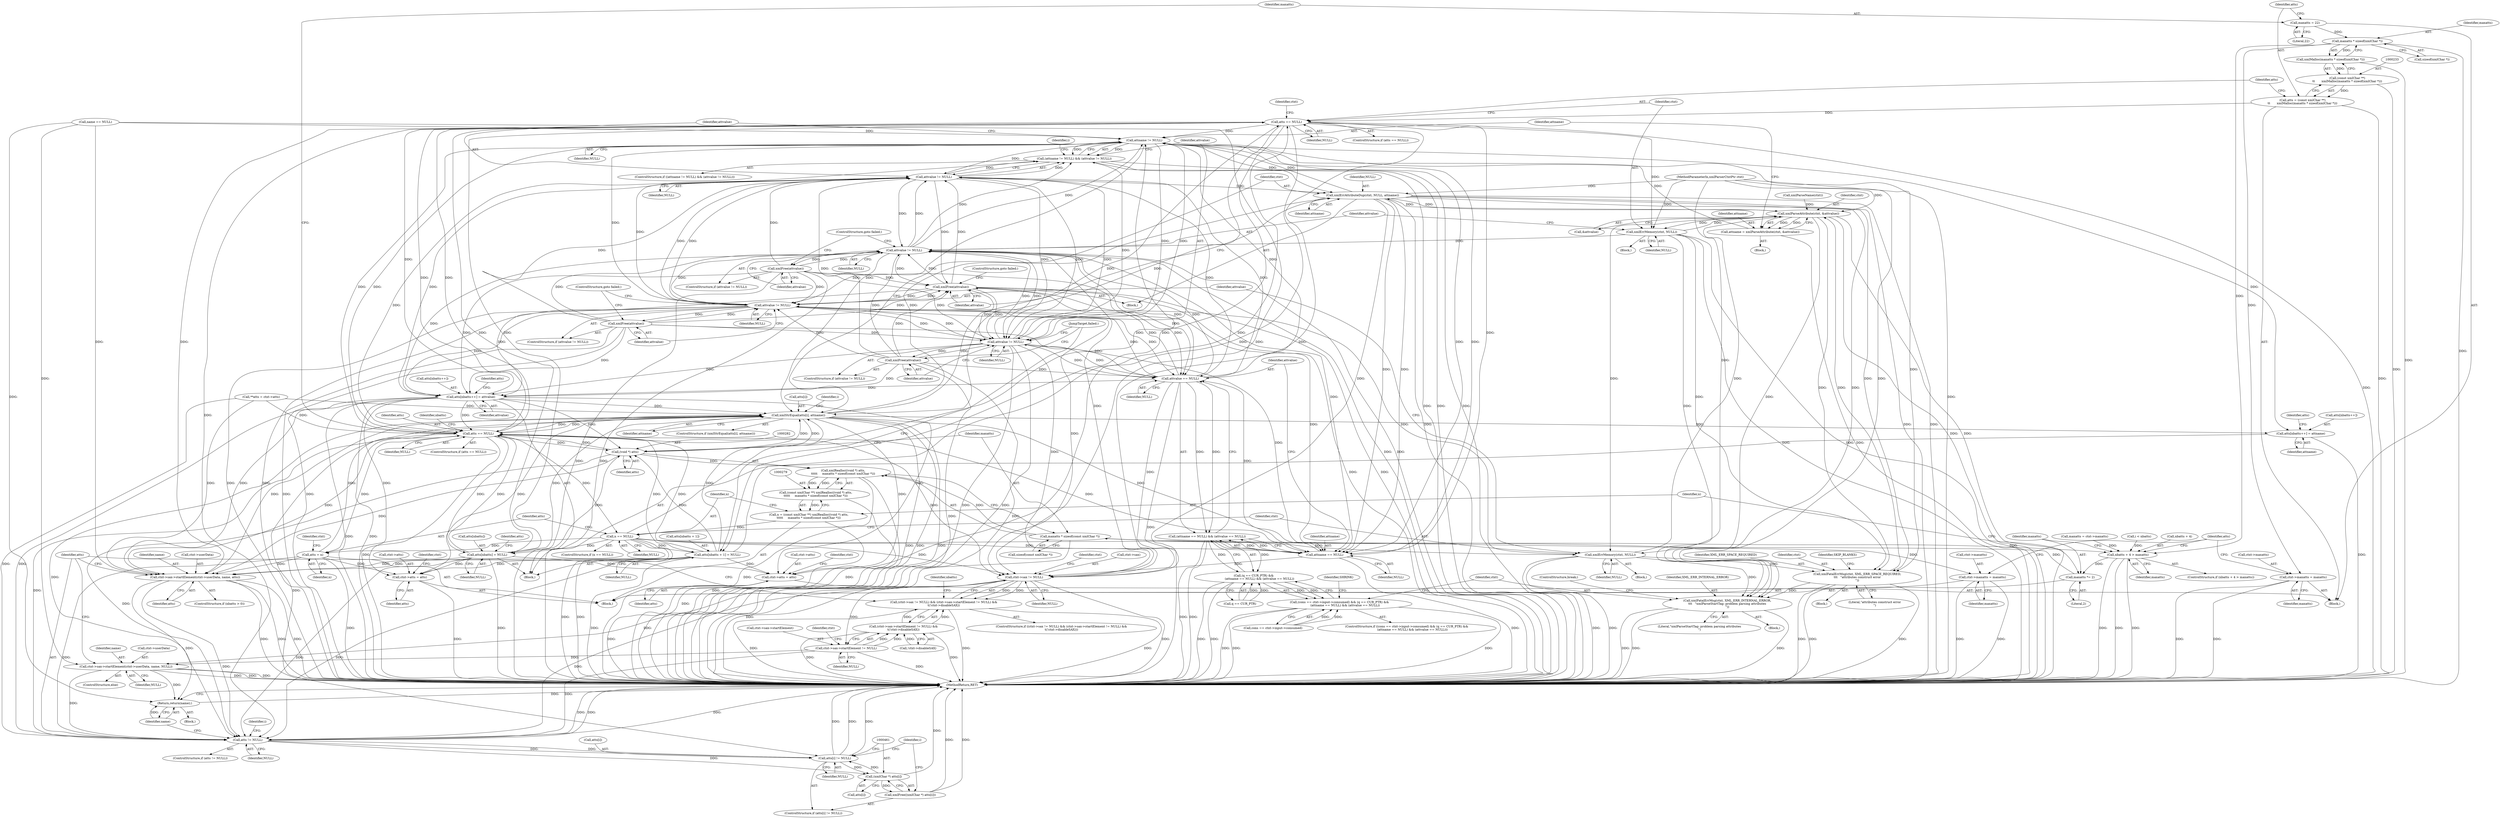 digraph "0_Chrome_d0947db40187f4708c58e64cbd6013faf9eddeed_32@API" {
"1000235" [label="(Call,maxatts * sizeof(xmlChar *))"];
"1000227" [label="(Call,maxatts = 22)"];
"1000234" [label="(Call,xmlMalloc(maxatts * sizeof(xmlChar *)))"];
"1000232" [label="(Call,(const xmlChar **)\n\t\t       xmlMalloc(maxatts * sizeof(xmlChar *)))"];
"1000230" [label="(Call,atts = (const xmlChar **)\n\t\t       xmlMalloc(maxatts * sizeof(xmlChar *)))"];
"1000240" [label="(Call,atts == NULL)"];
"1000190" [label="(Call,attname != NULL)"];
"1000189" [label="(Call,(attname != NULL) && (attvalue != NULL))"];
"1000193" [label="(Call,attvalue != NULL)"];
"1000215" [label="(Call,xmlErrAttributeDup(ctxt, NULL, attname))"];
"1000184" [label="(Call,xmlParseAttribute(ctxt, &attvalue))"];
"1000182" [label="(Call,attname = xmlParseAttribute(ctxt, &attvalue))"];
"1000244" [label="(Call,xmlErrMemory(ctxt, NULL))"];
"1000248" [label="(Call,attvalue != NULL)"];
"1000219" [label="(Call,xmlFree(attvalue))"];
"1000297" [label="(Call,attvalue != NULL)"];
"1000300" [label="(Call,xmlFree(attvalue))"];
"1000322" [label="(Call,atts[nbatts++] = attvalue)"];
"1000209" [label="(Call,xmlStrEqual(atts[i], attname))"];
"1000223" [label="(Call,atts == NULL)"];
"1000281" [label="(Call,(void *) atts)"];
"1000280" [label="(Call,xmlRealloc((void *) atts,\n\t\t\t\t\t     maxatts * sizeof(const xmlChar *)))"];
"1000278" [label="(Call,(const xmlChar **) xmlRealloc((void *) atts,\n\t\t\t\t\t     maxatts * sizeof(const xmlChar *)))"];
"1000276" [label="(Call,n = (const xmlChar **) xmlRealloc((void *) atts,\n\t\t\t\t\t     maxatts * sizeof(const xmlChar *)))"];
"1000289" [label="(Call,n == NULL)"];
"1000293" [label="(Call,xmlErrMemory(ctxt, NULL))"];
"1000368" [label="(Call,xmlFatalErrMsg(ctxt, XML_ERR_SPACE_REQUIRED,\n\t\t\t   \"attributes construct error\n\"))"];
"1000394" [label="(Call,xmlFatalErrMsg(ctxt, XML_ERR_INTERNAL_ERROR,\n\t\t\t   \"xmlParseStartTag: problem parsing attributes\n\"))"];
"1000303" [label="(Call,atts = n)"];
"1000306" [label="(Call,ctxt->atts = atts)"];
"1000425" [label="(Call,ctxt->sax->startElement(ctxt->userData, name, atts))"];
"1000439" [label="(Call,atts != NULL)"];
"1000454" [label="(Call,atts[i] != NULL)"];
"1000460" [label="(Call,(xmlChar *) atts[i])"];
"1000459" [label="(Call,xmlFree((xmlChar *) atts[i]))"];
"1000465" [label="(Return,return(name);)"];
"1000328" [label="(Call,atts[nbatts] = NULL)"];
"1000254" [label="(Call,ctxt->atts = atts)"];
"1000333" [label="(Call,atts[nbatts + 1] = NULL)"];
"1000387" [label="(Call,attname == NULL)"];
"1000386" [label="(Call,(attname == NULL) && (attvalue == NULL))"];
"1000382" [label="(Call,(q == CUR_PTR) &&\n            (attname == NULL) && (attvalue == NULL))"];
"1000374" [label="(Call,(cons == ctxt->input->consumed) && (q == CUR_PTR) &&\n            (attname == NULL) && (attvalue == NULL))"];
"1000390" [label="(Call,attvalue == NULL)"];
"1000343" [label="(Call,attvalue != NULL)"];
"1000346" [label="(Call,xmlFree(attvalue))"];
"1000403" [label="(Call,ctxt->sax != NULL)"];
"1000402" [label="(Call,(ctxt->sax != NULL) && (ctxt->sax->startElement != NULL) &&\n\t(!ctxt->disableSAX))"];
"1000409" [label="(Call,ctxt->sax->startElement != NULL)"];
"1000408" [label="(Call,(ctxt->sax->startElement != NULL) &&\n\t(!ctxt->disableSAX))"];
"1000432" [label="(Call,ctxt->sax->startElement(ctxt->userData, name, NULL))"];
"1000316" [label="(Call,atts[nbatts++] = attname)"];
"1000251" [label="(Call,xmlFree(attvalue))"];
"1000259" [label="(Call,ctxt->maxatts = maxatts)"];
"1000266" [label="(Call,nbatts + 4 > maxatts)"];
"1000273" [label="(Call,maxatts *= 2)"];
"1000284" [label="(Call,maxatts * sizeof(const xmlChar *))"];
"1000311" [label="(Call,ctxt->maxatts = maxatts)"];
"1000432" [label="(Call,ctxt->sax->startElement(ctxt->userData, name, NULL))"];
"1000227" [label="(Call,maxatts = 22)"];
"1000433" [label="(Call,ctxt->userData)"];
"1000307" [label="(Call,ctxt->atts)"];
"1000141" [label="(Call,name == NULL)"];
"1000193" [label="(Call,attvalue != NULL)"];
"1000387" [label="(Call,attname == NULL)"];
"1000295" [label="(Identifier,NULL)"];
"1000277" [label="(Identifier,n)"];
"1000401" [label="(ControlStructure,if ((ctxt->sax != NULL) && (ctxt->sax->startElement != NULL) &&\n\t(!ctxt->disableSAX)))"];
"1000184" [label="(Call,xmlParseAttribute(ctxt, &attvalue))"];
"1000330" [label="(Identifier,atts)"];
"1000327" [label="(Identifier,attvalue)"];
"1000324" [label="(Identifier,atts)"];
"1000440" [label="(Identifier,atts)"];
"1000254" [label="(Call,ctxt->atts = atts)"];
"1000302" [label="(ControlStructure,goto failed;)"];
"1000243" [label="(Block,)"];
"1000300" [label="(Call,xmlFree(attvalue))"];
"1000194" [label="(Identifier,attvalue)"];
"1000210" [label="(Call,atts[i])"];
"1000223" [label="(Call,atts == NULL)"];
"1000218" [label="(Identifier,attname)"];
"1000296" [label="(ControlStructure,if (attvalue != NULL))"];
"1000415" [label="(Identifier,NULL)"];
"1000431" [label="(ControlStructure,else)"];
"1000242" [label="(Identifier,NULL)"];
"1000255" [label="(Call,ctxt->atts)"];
"1000186" [label="(Call,&attvalue)"];
"1000335" [label="(Identifier,atts)"];
"1000390" [label="(Call,attvalue == NULL)"];
"1000260" [label="(Call,ctxt->maxatts)"];
"1000297" [label="(Call,attvalue != NULL)"];
"1000188" [label="(ControlStructure,if ((attname != NULL) && (attvalue != NULL)))"];
"1000454" [label="(Call,atts[i] != NULL)"];
"1000221" [label="(ControlStructure,goto failed;)"];
"1000267" [label="(Call,nbatts + 4)"];
"1000183" [label="(Identifier,attname)"];
"1000301" [label="(Identifier,attvalue)"];
"1000328" [label="(Call,atts[nbatts] = NULL)"];
"1000138" [label="(Call,xmlParseName(ctxt))"];
"1000346" [label="(Call,xmlFree(attvalue))"];
"1000225" [label="(Identifier,NULL)"];
"1000321" [label="(Identifier,attname)"];
"1000215" [label="(Call,xmlErrAttributeDup(ctxt, NULL, attname))"];
"1000348" [label="(JumpTarget,failed:)"];
"1000244" [label="(Call,xmlErrMemory(ctxt, NULL))"];
"1000382" [label="(Call,(q == CUR_PTR) &&\n            (attname == NULL) && (attvalue == NULL))"];
"1000251" [label="(Call,xmlFree(attvalue))"];
"1000281" [label="(Call,(void *) atts)"];
"1000409" [label="(Call,ctxt->sax->startElement != NULL)"];
"1000217" [label="(Identifier,NULL)"];
"1000274" [label="(Identifier,maxatts)"];
"1000248" [label="(Call,attvalue != NULL)"];
"1000234" [label="(Call,xmlMalloc(maxatts * sizeof(xmlChar *)))"];
"1000288" [label="(ControlStructure,if (n == NULL))"];
"1000372" [label="(Identifier,SKIP_BLANKS)"];
"1000261" [label="(Identifier,ctxt)"];
"1000318" [label="(Identifier,atts)"];
"1000214" [label="(Block,)"];
"1000258" [label="(Identifier,atts)"];
"1000273" [label="(Call,maxatts *= 2)"];
"1000375" [label="(Call,cons == ctxt->input->consumed)"];
"1000268" [label="(Identifier,nbatts)"];
"1000213" [label="(Identifier,attname)"];
"1000323" [label="(Call,atts[nbatts++])"];
"1000306" [label="(Call,ctxt->atts = atts)"];
"1000224" [label="(Identifier,atts)"];
"1000241" [label="(Identifier,atts)"];
"1000408" [label="(Call,(ctxt->sax->startElement != NULL) &&\n\t(!ctxt->disableSAX))"];
"1000342" [label="(ControlStructure,if (attvalue != NULL))"];
"1000311" [label="(Call,ctxt->maxatts = maxatts)"];
"1000304" [label="(Identifier,atts)"];
"1000292" [label="(Block,)"];
"1000266" [label="(Call,nbatts + 4 > maxatts)"];
"1000228" [label="(Identifier,maxatts)"];
"1000270" [label="(Identifier,maxatts)"];
"1000275" [label="(Literal,2)"];
"1000284" [label="(Call,maxatts * sizeof(const xmlChar *))"];
"1000367" [label="(Block,)"];
"1000402" [label="(Call,(ctxt->sax != NULL) && (ctxt->sax->startElement != NULL) &&\n\t(!ctxt->disableSAX))"];
"1000371" [label="(Literal,\"attributes construct error\n\")"];
"1000286" [label="(Call,sizeof(const xmlChar *))"];
"1000416" [label="(Call,!ctxt->disableSAX)"];
"1000437" [label="(Identifier,NULL)"];
"1000222" [label="(ControlStructure,if (atts == NULL))"];
"1000299" [label="(Identifier,NULL)"];
"1000113" [label="(Call,**atts = ctxt->atts)"];
"1000259" [label="(Call,ctxt->maxatts = maxatts)"];
"1000322" [label="(Call,atts[nbatts++] = attvalue)"];
"1000315" [label="(Identifier,maxatts)"];
"1000240" [label="(Call,atts == NULL)"];
"1000169" [label="(Block,)"];
"1000386" [label="(Call,(attname == NULL) && (attvalue == NULL))"];
"1000236" [label="(Identifier,maxatts)"];
"1000280" [label="(Call,xmlRealloc((void *) atts,\n\t\t\t\t\t     maxatts * sizeof(const xmlChar *)))"];
"1000235" [label="(Call,maxatts * sizeof(xmlChar *))"];
"1000196" [label="(Block,)"];
"1000290" [label="(Identifier,n)"];
"1000425" [label="(Call,ctxt->sax->startElement(ctxt->userData, name, atts))"];
"1000334" [label="(Call,atts[nbatts + 1])"];
"1000423" [label="(Identifier,nbatts)"];
"1000399" [label="(Identifier,SHRINK)"];
"1000347" [label="(Identifier,attvalue)"];
"1000436" [label="(Identifier,name)"];
"1000316" [label="(Call,atts[nbatts++] = attname)"];
"1000252" [label="(Identifier,attvalue)"];
"1000283" [label="(Identifier,atts)"];
"1000421" [label="(ControlStructure,if (nbatts > 0))"];
"1000289" [label="(Call,n == NULL)"];
"1000305" [label="(Identifier,n)"];
"1000458" [label="(Identifier,NULL)"];
"1000460" [label="(Call,(xmlChar *) atts[i])"];
"1000389" [label="(Identifier,NULL)"];
"1000339" [label="(Identifier,NULL)"];
"1000265" [label="(ControlStructure,if (nbatts + 4 > maxatts))"];
"1000430" [label="(Identifier,atts)"];
"1000394" [label="(Call,xmlFatalErrMsg(ctxt, XML_ERR_INTERNAL_ERROR,\n\t\t\t   \"xmlParseStartTag: problem parsing attributes\n\"))"];
"1000303" [label="(Call,atts = n)"];
"1000219" [label="(Call,xmlFree(attvalue))"];
"1000466" [label="(Identifier,name)"];
"1000451" [label="(Identifier,i)"];
"1000294" [label="(Identifier,ctxt)"];
"1000370" [label="(Identifier,XML_ERR_SPACE_REQUIRED)"];
"1000383" [label="(Call,q == CUR_PTR)"];
"1000229" [label="(Literal,22)"];
"1000373" [label="(ControlStructure,if ((cons == ctxt->input->consumed) && (q == CUR_PTR) &&\n            (attname == NULL) && (attvalue == NULL)))"];
"1000412" [label="(Identifier,ctxt)"];
"1000332" [label="(Identifier,NULL)"];
"1000192" [label="(Identifier,NULL)"];
"1000195" [label="(Identifier,NULL)"];
"1000231" [label="(Identifier,atts)"];
"1000438" [label="(ControlStructure,if (atts != NULL))"];
"1000182" [label="(Call,attname = xmlParseAttribute(ctxt, &attvalue))"];
"1000343" [label="(Call,attvalue != NULL)"];
"1000245" [label="(Identifier,ctxt)"];
"1000391" [label="(Identifier,attvalue)"];
"1000249" [label="(Identifier,attvalue)"];
"1000453" [label="(ControlStructure,if (atts[i] != NULL))"];
"1000429" [label="(Identifier,name)"];
"1000397" [label="(Literal,\"xmlParseStartTag: problem parsing attributes\n\")"];
"1000278" [label="(Call,(const xmlChar **) xmlRealloc((void *) atts,\n\t\t\t\t\t     maxatts * sizeof(const xmlChar *)))"];
"1000123" [label="(Call,maxatts = ctxt->maxatts)"];
"1000398" [label="(ControlStructure,break;)"];
"1000298" [label="(Identifier,attvalue)"];
"1000256" [label="(Identifier,ctxt)"];
"1000368" [label="(Call,xmlFatalErrMsg(ctxt, XML_ERR_SPACE_REQUIRED,\n\t\t\t   \"attributes construct error\n\"))"];
"1000271" [label="(Block,)"];
"1000237" [label="(Call,sizeof(xmlChar *))"];
"1000226" [label="(Block,)"];
"1000209" [label="(Call,xmlStrEqual(atts[i], attname))"];
"1000439" [label="(Call,atts != NULL)"];
"1000246" [label="(Identifier,NULL)"];
"1000445" [label="(Identifier,i)"];
"1000455" [label="(Call,atts[i])"];
"1000459" [label="(Call,xmlFree((xmlChar *) atts[i]))"];
"1000369" [label="(Identifier,ctxt)"];
"1000205" [label="(Identifier,i)"];
"1000285" [label="(Identifier,maxatts)"];
"1000185" [label="(Identifier,ctxt)"];
"1000312" [label="(Call,ctxt->maxatts)"];
"1000465" [label="(Return,return(name);)"];
"1000403" [label="(Call,ctxt->sax != NULL)"];
"1000404" [label="(Call,ctxt->sax)"];
"1000250" [label="(Identifier,NULL)"];
"1000308" [label="(Identifier,ctxt)"];
"1000201" [label="(Call,i < nbatts)"];
"1000467" [label="(MethodReturn,RET)"];
"1000253" [label="(ControlStructure,goto failed;)"];
"1000291" [label="(Identifier,NULL)"];
"1000462" [label="(Call,atts[i])"];
"1000208" [label="(ControlStructure,if (xmlStrEqual(atts[i], attname)))"];
"1000329" [label="(Call,atts[nbatts])"];
"1000317" [label="(Call,atts[nbatts++])"];
"1000189" [label="(Call,(attname != NULL) && (attvalue != NULL))"];
"1000276" [label="(Call,n = (const xmlChar **) xmlRealloc((void *) atts,\n\t\t\t\t\t     maxatts * sizeof(const xmlChar *)))"];
"1000232" [label="(Call,(const xmlChar **)\n\t\t       xmlMalloc(maxatts * sizeof(xmlChar *)))"];
"1000396" [label="(Identifier,XML_ERR_INTERNAL_ERROR)"];
"1000393" [label="(Block,)"];
"1000374" [label="(Call,(cons == ctxt->input->consumed) && (q == CUR_PTR) &&\n            (attname == NULL) && (attvalue == NULL))"];
"1000392" [label="(Identifier,NULL)"];
"1000410" [label="(Call,ctxt->sax->startElement)"];
"1000216" [label="(Identifier,ctxt)"];
"1000388" [label="(Identifier,attname)"];
"1000441" [label="(Identifier,NULL)"];
"1000395" [label="(Identifier,ctxt)"];
"1000107" [label="(MethodParameterIn,xmlParserCtxtPtr ctxt)"];
"1000190" [label="(Call,attname != NULL)"];
"1000313" [label="(Identifier,ctxt)"];
"1000418" [label="(Identifier,ctxt)"];
"1000310" [label="(Identifier,atts)"];
"1000407" [label="(Identifier,NULL)"];
"1000191" [label="(Identifier,attname)"];
"1000293" [label="(Call,xmlErrMemory(ctxt, NULL))"];
"1000247" [label="(ControlStructure,if (attvalue != NULL))"];
"1000345" [label="(Identifier,NULL)"];
"1000263" [label="(Identifier,maxatts)"];
"1000426" [label="(Call,ctxt->userData)"];
"1000220" [label="(Identifier,attvalue)"];
"1000199" [label="(Identifier,i)"];
"1000333" [label="(Call,atts[nbatts + 1] = NULL)"];
"1000230" [label="(Call,atts = (const xmlChar **)\n\t\t       xmlMalloc(maxatts * sizeof(xmlChar *)))"];
"1000344" [label="(Identifier,attvalue)"];
"1000108" [label="(Block,)"];
"1000239" [label="(ControlStructure,if (atts == NULL))"];
"1000235" -> "1000234"  [label="AST: "];
"1000235" -> "1000237"  [label="CFG: "];
"1000236" -> "1000235"  [label="AST: "];
"1000237" -> "1000235"  [label="AST: "];
"1000234" -> "1000235"  [label="CFG: "];
"1000235" -> "1000467"  [label="DDG: "];
"1000235" -> "1000234"  [label="DDG: "];
"1000227" -> "1000235"  [label="DDG: "];
"1000235" -> "1000259"  [label="DDG: "];
"1000235" -> "1000266"  [label="DDG: "];
"1000227" -> "1000226"  [label="AST: "];
"1000227" -> "1000229"  [label="CFG: "];
"1000228" -> "1000227"  [label="AST: "];
"1000229" -> "1000227"  [label="AST: "];
"1000231" -> "1000227"  [label="CFG: "];
"1000234" -> "1000232"  [label="AST: "];
"1000232" -> "1000234"  [label="CFG: "];
"1000234" -> "1000467"  [label="DDG: "];
"1000234" -> "1000232"  [label="DDG: "];
"1000232" -> "1000230"  [label="AST: "];
"1000233" -> "1000232"  [label="AST: "];
"1000230" -> "1000232"  [label="CFG: "];
"1000232" -> "1000467"  [label="DDG: "];
"1000232" -> "1000230"  [label="DDG: "];
"1000230" -> "1000226"  [label="AST: "];
"1000231" -> "1000230"  [label="AST: "];
"1000241" -> "1000230"  [label="CFG: "];
"1000230" -> "1000467"  [label="DDG: "];
"1000230" -> "1000240"  [label="DDG: "];
"1000240" -> "1000239"  [label="AST: "];
"1000240" -> "1000242"  [label="CFG: "];
"1000241" -> "1000240"  [label="AST: "];
"1000242" -> "1000240"  [label="AST: "];
"1000245" -> "1000240"  [label="CFG: "];
"1000256" -> "1000240"  [label="CFG: "];
"1000240" -> "1000467"  [label="DDG: "];
"1000240" -> "1000190"  [label="DDG: "];
"1000240" -> "1000209"  [label="DDG: "];
"1000240" -> "1000223"  [label="DDG: "];
"1000333" -> "1000240"  [label="DDG: "];
"1000209" -> "1000240"  [label="DDG: "];
"1000328" -> "1000240"  [label="DDG: "];
"1000322" -> "1000240"  [label="DDG: "];
"1000223" -> "1000240"  [label="DDG: "];
"1000240" -> "1000244"  [label="DDG: "];
"1000240" -> "1000254"  [label="DDG: "];
"1000240" -> "1000328"  [label="DDG: "];
"1000240" -> "1000333"  [label="DDG: "];
"1000240" -> "1000387"  [label="DDG: "];
"1000240" -> "1000403"  [label="DDG: "];
"1000240" -> "1000425"  [label="DDG: "];
"1000240" -> "1000439"  [label="DDG: "];
"1000190" -> "1000189"  [label="AST: "];
"1000190" -> "1000192"  [label="CFG: "];
"1000191" -> "1000190"  [label="AST: "];
"1000192" -> "1000190"  [label="AST: "];
"1000194" -> "1000190"  [label="CFG: "];
"1000189" -> "1000190"  [label="CFG: "];
"1000190" -> "1000467"  [label="DDG: "];
"1000190" -> "1000189"  [label="DDG: "];
"1000190" -> "1000189"  [label="DDG: "];
"1000182" -> "1000190"  [label="DDG: "];
"1000387" -> "1000190"  [label="DDG: "];
"1000390" -> "1000190"  [label="DDG: "];
"1000297" -> "1000190"  [label="DDG: "];
"1000215" -> "1000190"  [label="DDG: "];
"1000141" -> "1000190"  [label="DDG: "];
"1000248" -> "1000190"  [label="DDG: "];
"1000343" -> "1000190"  [label="DDG: "];
"1000289" -> "1000190"  [label="DDG: "];
"1000223" -> "1000190"  [label="DDG: "];
"1000190" -> "1000193"  [label="DDG: "];
"1000190" -> "1000209"  [label="DDG: "];
"1000190" -> "1000215"  [label="DDG: "];
"1000190" -> "1000223"  [label="DDG: "];
"1000190" -> "1000316"  [label="DDG: "];
"1000190" -> "1000343"  [label="DDG: "];
"1000190" -> "1000387"  [label="DDG: "];
"1000189" -> "1000188"  [label="AST: "];
"1000189" -> "1000193"  [label="CFG: "];
"1000193" -> "1000189"  [label="AST: "];
"1000199" -> "1000189"  [label="CFG: "];
"1000344" -> "1000189"  [label="CFG: "];
"1000189" -> "1000467"  [label="DDG: "];
"1000189" -> "1000467"  [label="DDG: "];
"1000189" -> "1000467"  [label="DDG: "];
"1000248" -> "1000189"  [label="DDG: "];
"1000343" -> "1000189"  [label="DDG: "];
"1000297" -> "1000189"  [label="DDG: "];
"1000193" -> "1000189"  [label="DDG: "];
"1000193" -> "1000189"  [label="DDG: "];
"1000193" -> "1000195"  [label="CFG: "];
"1000194" -> "1000193"  [label="AST: "];
"1000195" -> "1000193"  [label="AST: "];
"1000297" -> "1000193"  [label="DDG: "];
"1000343" -> "1000193"  [label="DDG: "];
"1000251" -> "1000193"  [label="DDG: "];
"1000300" -> "1000193"  [label="DDG: "];
"1000346" -> "1000193"  [label="DDG: "];
"1000219" -> "1000193"  [label="DDG: "];
"1000390" -> "1000193"  [label="DDG: "];
"1000248" -> "1000193"  [label="DDG: "];
"1000193" -> "1000215"  [label="DDG: "];
"1000193" -> "1000219"  [label="DDG: "];
"1000193" -> "1000223"  [label="DDG: "];
"1000193" -> "1000248"  [label="DDG: "];
"1000193" -> "1000297"  [label="DDG: "];
"1000193" -> "1000322"  [label="DDG: "];
"1000193" -> "1000343"  [label="DDG: "];
"1000193" -> "1000343"  [label="DDG: "];
"1000193" -> "1000390"  [label="DDG: "];
"1000215" -> "1000214"  [label="AST: "];
"1000215" -> "1000218"  [label="CFG: "];
"1000216" -> "1000215"  [label="AST: "];
"1000217" -> "1000215"  [label="AST: "];
"1000218" -> "1000215"  [label="AST: "];
"1000220" -> "1000215"  [label="CFG: "];
"1000215" -> "1000467"  [label="DDG: "];
"1000215" -> "1000467"  [label="DDG: "];
"1000215" -> "1000467"  [label="DDG: "];
"1000215" -> "1000184"  [label="DDG: "];
"1000184" -> "1000215"  [label="DDG: "];
"1000107" -> "1000215"  [label="DDG: "];
"1000209" -> "1000215"  [label="DDG: "];
"1000215" -> "1000368"  [label="DDG: "];
"1000215" -> "1000387"  [label="DDG: "];
"1000215" -> "1000387"  [label="DDG: "];
"1000215" -> "1000394"  [label="DDG: "];
"1000215" -> "1000403"  [label="DDG: "];
"1000184" -> "1000182"  [label="AST: "];
"1000184" -> "1000186"  [label="CFG: "];
"1000185" -> "1000184"  [label="AST: "];
"1000186" -> "1000184"  [label="AST: "];
"1000182" -> "1000184"  [label="CFG: "];
"1000184" -> "1000467"  [label="DDG: "];
"1000184" -> "1000467"  [label="DDG: "];
"1000184" -> "1000182"  [label="DDG: "];
"1000184" -> "1000182"  [label="DDG: "];
"1000368" -> "1000184"  [label="DDG: "];
"1000138" -> "1000184"  [label="DDG: "];
"1000244" -> "1000184"  [label="DDG: "];
"1000293" -> "1000184"  [label="DDG: "];
"1000107" -> "1000184"  [label="DDG: "];
"1000184" -> "1000244"  [label="DDG: "];
"1000184" -> "1000293"  [label="DDG: "];
"1000184" -> "1000368"  [label="DDG: "];
"1000184" -> "1000394"  [label="DDG: "];
"1000182" -> "1000169"  [label="AST: "];
"1000183" -> "1000182"  [label="AST: "];
"1000191" -> "1000182"  [label="CFG: "];
"1000182" -> "1000467"  [label="DDG: "];
"1000244" -> "1000243"  [label="AST: "];
"1000244" -> "1000246"  [label="CFG: "];
"1000245" -> "1000244"  [label="AST: "];
"1000246" -> "1000244"  [label="AST: "];
"1000249" -> "1000244"  [label="CFG: "];
"1000244" -> "1000467"  [label="DDG: "];
"1000244" -> "1000467"  [label="DDG: "];
"1000107" -> "1000244"  [label="DDG: "];
"1000244" -> "1000248"  [label="DDG: "];
"1000244" -> "1000368"  [label="DDG: "];
"1000244" -> "1000394"  [label="DDG: "];
"1000248" -> "1000247"  [label="AST: "];
"1000248" -> "1000250"  [label="CFG: "];
"1000249" -> "1000248"  [label="AST: "];
"1000250" -> "1000248"  [label="AST: "];
"1000252" -> "1000248"  [label="CFG: "];
"1000253" -> "1000248"  [label="CFG: "];
"1000248" -> "1000467"  [label="DDG: "];
"1000248" -> "1000467"  [label="DDG: "];
"1000248" -> "1000219"  [label="DDG: "];
"1000297" -> "1000248"  [label="DDG: "];
"1000251" -> "1000248"  [label="DDG: "];
"1000300" -> "1000248"  [label="DDG: "];
"1000346" -> "1000248"  [label="DDG: "];
"1000219" -> "1000248"  [label="DDG: "];
"1000390" -> "1000248"  [label="DDG: "];
"1000343" -> "1000248"  [label="DDG: "];
"1000248" -> "1000251"  [label="DDG: "];
"1000248" -> "1000297"  [label="DDG: "];
"1000248" -> "1000322"  [label="DDG: "];
"1000248" -> "1000343"  [label="DDG: "];
"1000248" -> "1000387"  [label="DDG: "];
"1000248" -> "1000390"  [label="DDG: "];
"1000248" -> "1000403"  [label="DDG: "];
"1000219" -> "1000214"  [label="AST: "];
"1000219" -> "1000220"  [label="CFG: "];
"1000220" -> "1000219"  [label="AST: "];
"1000221" -> "1000219"  [label="CFG: "];
"1000219" -> "1000467"  [label="DDG: "];
"1000219" -> "1000467"  [label="DDG: "];
"1000297" -> "1000219"  [label="DDG: "];
"1000251" -> "1000219"  [label="DDG: "];
"1000300" -> "1000219"  [label="DDG: "];
"1000346" -> "1000219"  [label="DDG: "];
"1000390" -> "1000219"  [label="DDG: "];
"1000343" -> "1000219"  [label="DDG: "];
"1000219" -> "1000297"  [label="DDG: "];
"1000219" -> "1000322"  [label="DDG: "];
"1000219" -> "1000343"  [label="DDG: "];
"1000219" -> "1000390"  [label="DDG: "];
"1000297" -> "1000296"  [label="AST: "];
"1000297" -> "1000299"  [label="CFG: "];
"1000298" -> "1000297"  [label="AST: "];
"1000299" -> "1000297"  [label="AST: "];
"1000301" -> "1000297"  [label="CFG: "];
"1000302" -> "1000297"  [label="CFG: "];
"1000297" -> "1000467"  [label="DDG: "];
"1000297" -> "1000467"  [label="DDG: "];
"1000251" -> "1000297"  [label="DDG: "];
"1000300" -> "1000297"  [label="DDG: "];
"1000346" -> "1000297"  [label="DDG: "];
"1000390" -> "1000297"  [label="DDG: "];
"1000343" -> "1000297"  [label="DDG: "];
"1000293" -> "1000297"  [label="DDG: "];
"1000297" -> "1000300"  [label="DDG: "];
"1000297" -> "1000322"  [label="DDG: "];
"1000297" -> "1000343"  [label="DDG: "];
"1000297" -> "1000387"  [label="DDG: "];
"1000297" -> "1000390"  [label="DDG: "];
"1000297" -> "1000403"  [label="DDG: "];
"1000300" -> "1000296"  [label="AST: "];
"1000300" -> "1000301"  [label="CFG: "];
"1000301" -> "1000300"  [label="AST: "];
"1000302" -> "1000300"  [label="CFG: "];
"1000300" -> "1000467"  [label="DDG: "];
"1000300" -> "1000467"  [label="DDG: "];
"1000300" -> "1000322"  [label="DDG: "];
"1000300" -> "1000343"  [label="DDG: "];
"1000300" -> "1000390"  [label="DDG: "];
"1000322" -> "1000196"  [label="AST: "];
"1000322" -> "1000327"  [label="CFG: "];
"1000323" -> "1000322"  [label="AST: "];
"1000327" -> "1000322"  [label="AST: "];
"1000330" -> "1000322"  [label="CFG: "];
"1000322" -> "1000467"  [label="DDG: "];
"1000322" -> "1000467"  [label="DDG: "];
"1000322" -> "1000209"  [label="DDG: "];
"1000322" -> "1000223"  [label="DDG: "];
"1000322" -> "1000254"  [label="DDG: "];
"1000322" -> "1000281"  [label="DDG: "];
"1000322" -> "1000306"  [label="DDG: "];
"1000251" -> "1000322"  [label="DDG: "];
"1000346" -> "1000322"  [label="DDG: "];
"1000390" -> "1000322"  [label="DDG: "];
"1000343" -> "1000322"  [label="DDG: "];
"1000322" -> "1000425"  [label="DDG: "];
"1000322" -> "1000439"  [label="DDG: "];
"1000209" -> "1000208"  [label="AST: "];
"1000209" -> "1000213"  [label="CFG: "];
"1000210" -> "1000209"  [label="AST: "];
"1000213" -> "1000209"  [label="AST: "];
"1000216" -> "1000209"  [label="CFG: "];
"1000205" -> "1000209"  [label="CFG: "];
"1000209" -> "1000467"  [label="DDG: "];
"1000209" -> "1000467"  [label="DDG: "];
"1000209" -> "1000467"  [label="DDG: "];
"1000113" -> "1000209"  [label="DDG: "];
"1000223" -> "1000209"  [label="DDG: "];
"1000281" -> "1000209"  [label="DDG: "];
"1000333" -> "1000209"  [label="DDG: "];
"1000303" -> "1000209"  [label="DDG: "];
"1000328" -> "1000209"  [label="DDG: "];
"1000209" -> "1000223"  [label="DDG: "];
"1000209" -> "1000254"  [label="DDG: "];
"1000209" -> "1000281"  [label="DDG: "];
"1000209" -> "1000306"  [label="DDG: "];
"1000209" -> "1000316"  [label="DDG: "];
"1000209" -> "1000387"  [label="DDG: "];
"1000209" -> "1000425"  [label="DDG: "];
"1000209" -> "1000439"  [label="DDG: "];
"1000209" -> "1000454"  [label="DDG: "];
"1000223" -> "1000222"  [label="AST: "];
"1000223" -> "1000225"  [label="CFG: "];
"1000224" -> "1000223"  [label="AST: "];
"1000225" -> "1000223"  [label="AST: "];
"1000228" -> "1000223"  [label="CFG: "];
"1000268" -> "1000223"  [label="CFG: "];
"1000223" -> "1000467"  [label="DDG: "];
"1000333" -> "1000223"  [label="DDG: "];
"1000113" -> "1000223"  [label="DDG: "];
"1000328" -> "1000223"  [label="DDG: "];
"1000281" -> "1000223"  [label="DDG: "];
"1000303" -> "1000223"  [label="DDG: "];
"1000223" -> "1000281"  [label="DDG: "];
"1000223" -> "1000289"  [label="DDG: "];
"1000223" -> "1000328"  [label="DDG: "];
"1000223" -> "1000333"  [label="DDG: "];
"1000223" -> "1000387"  [label="DDG: "];
"1000223" -> "1000403"  [label="DDG: "];
"1000223" -> "1000425"  [label="DDG: "];
"1000223" -> "1000439"  [label="DDG: "];
"1000281" -> "1000280"  [label="AST: "];
"1000281" -> "1000283"  [label="CFG: "];
"1000282" -> "1000281"  [label="AST: "];
"1000283" -> "1000281"  [label="AST: "];
"1000285" -> "1000281"  [label="CFG: "];
"1000281" -> "1000280"  [label="DDG: "];
"1000333" -> "1000281"  [label="DDG: "];
"1000328" -> "1000281"  [label="DDG: "];
"1000281" -> "1000425"  [label="DDG: "];
"1000281" -> "1000439"  [label="DDG: "];
"1000280" -> "1000278"  [label="AST: "];
"1000280" -> "1000284"  [label="CFG: "];
"1000284" -> "1000280"  [label="AST: "];
"1000278" -> "1000280"  [label="CFG: "];
"1000280" -> "1000467"  [label="DDG: "];
"1000280" -> "1000467"  [label="DDG: "];
"1000280" -> "1000278"  [label="DDG: "];
"1000280" -> "1000278"  [label="DDG: "];
"1000284" -> "1000280"  [label="DDG: "];
"1000278" -> "1000276"  [label="AST: "];
"1000279" -> "1000278"  [label="AST: "];
"1000276" -> "1000278"  [label="CFG: "];
"1000278" -> "1000467"  [label="DDG: "];
"1000278" -> "1000276"  [label="DDG: "];
"1000276" -> "1000271"  [label="AST: "];
"1000277" -> "1000276"  [label="AST: "];
"1000290" -> "1000276"  [label="CFG: "];
"1000276" -> "1000467"  [label="DDG: "];
"1000276" -> "1000289"  [label="DDG: "];
"1000289" -> "1000288"  [label="AST: "];
"1000289" -> "1000291"  [label="CFG: "];
"1000290" -> "1000289"  [label="AST: "];
"1000291" -> "1000289"  [label="AST: "];
"1000294" -> "1000289"  [label="CFG: "];
"1000304" -> "1000289"  [label="CFG: "];
"1000289" -> "1000467"  [label="DDG: "];
"1000289" -> "1000467"  [label="DDG: "];
"1000289" -> "1000293"  [label="DDG: "];
"1000289" -> "1000303"  [label="DDG: "];
"1000289" -> "1000328"  [label="DDG: "];
"1000289" -> "1000333"  [label="DDG: "];
"1000289" -> "1000387"  [label="DDG: "];
"1000289" -> "1000403"  [label="DDG: "];
"1000293" -> "1000292"  [label="AST: "];
"1000293" -> "1000295"  [label="CFG: "];
"1000294" -> "1000293"  [label="AST: "];
"1000295" -> "1000293"  [label="AST: "];
"1000298" -> "1000293"  [label="CFG: "];
"1000293" -> "1000467"  [label="DDG: "];
"1000293" -> "1000467"  [label="DDG: "];
"1000107" -> "1000293"  [label="DDG: "];
"1000293" -> "1000368"  [label="DDG: "];
"1000293" -> "1000394"  [label="DDG: "];
"1000368" -> "1000367"  [label="AST: "];
"1000368" -> "1000371"  [label="CFG: "];
"1000369" -> "1000368"  [label="AST: "];
"1000370" -> "1000368"  [label="AST: "];
"1000371" -> "1000368"  [label="AST: "];
"1000372" -> "1000368"  [label="CFG: "];
"1000368" -> "1000467"  [label="DDG: "];
"1000368" -> "1000467"  [label="DDG: "];
"1000368" -> "1000467"  [label="DDG: "];
"1000107" -> "1000368"  [label="DDG: "];
"1000368" -> "1000394"  [label="DDG: "];
"1000394" -> "1000393"  [label="AST: "];
"1000394" -> "1000397"  [label="CFG: "];
"1000395" -> "1000394"  [label="AST: "];
"1000396" -> "1000394"  [label="AST: "];
"1000397" -> "1000394"  [label="AST: "];
"1000398" -> "1000394"  [label="CFG: "];
"1000394" -> "1000467"  [label="DDG: "];
"1000394" -> "1000467"  [label="DDG: "];
"1000394" -> "1000467"  [label="DDG: "];
"1000107" -> "1000394"  [label="DDG: "];
"1000303" -> "1000271"  [label="AST: "];
"1000303" -> "1000305"  [label="CFG: "];
"1000304" -> "1000303"  [label="AST: "];
"1000305" -> "1000303"  [label="AST: "];
"1000308" -> "1000303"  [label="CFG: "];
"1000303" -> "1000467"  [label="DDG: "];
"1000303" -> "1000306"  [label="DDG: "];
"1000303" -> "1000425"  [label="DDG: "];
"1000303" -> "1000439"  [label="DDG: "];
"1000306" -> "1000271"  [label="AST: "];
"1000306" -> "1000310"  [label="CFG: "];
"1000307" -> "1000306"  [label="AST: "];
"1000310" -> "1000306"  [label="AST: "];
"1000313" -> "1000306"  [label="CFG: "];
"1000306" -> "1000467"  [label="DDG: "];
"1000333" -> "1000306"  [label="DDG: "];
"1000328" -> "1000306"  [label="DDG: "];
"1000425" -> "1000421"  [label="AST: "];
"1000425" -> "1000430"  [label="CFG: "];
"1000426" -> "1000425"  [label="AST: "];
"1000429" -> "1000425"  [label="AST: "];
"1000430" -> "1000425"  [label="AST: "];
"1000440" -> "1000425"  [label="CFG: "];
"1000425" -> "1000467"  [label="DDG: "];
"1000425" -> "1000467"  [label="DDG: "];
"1000425" -> "1000467"  [label="DDG: "];
"1000141" -> "1000425"  [label="DDG: "];
"1000333" -> "1000425"  [label="DDG: "];
"1000113" -> "1000425"  [label="DDG: "];
"1000328" -> "1000425"  [label="DDG: "];
"1000425" -> "1000439"  [label="DDG: "];
"1000425" -> "1000465"  [label="DDG: "];
"1000439" -> "1000438"  [label="AST: "];
"1000439" -> "1000441"  [label="CFG: "];
"1000440" -> "1000439"  [label="AST: "];
"1000441" -> "1000439"  [label="AST: "];
"1000445" -> "1000439"  [label="CFG: "];
"1000466" -> "1000439"  [label="CFG: "];
"1000439" -> "1000467"  [label="DDG: "];
"1000439" -> "1000467"  [label="DDG: "];
"1000439" -> "1000467"  [label="DDG: "];
"1000333" -> "1000439"  [label="DDG: "];
"1000113" -> "1000439"  [label="DDG: "];
"1000328" -> "1000439"  [label="DDG: "];
"1000432" -> "1000439"  [label="DDG: "];
"1000403" -> "1000439"  [label="DDG: "];
"1000409" -> "1000439"  [label="DDG: "];
"1000439" -> "1000454"  [label="DDG: "];
"1000439" -> "1000454"  [label="DDG: "];
"1000439" -> "1000460"  [label="DDG: "];
"1000454" -> "1000453"  [label="AST: "];
"1000454" -> "1000458"  [label="CFG: "];
"1000455" -> "1000454"  [label="AST: "];
"1000458" -> "1000454"  [label="AST: "];
"1000461" -> "1000454"  [label="CFG: "];
"1000451" -> "1000454"  [label="CFG: "];
"1000454" -> "1000467"  [label="DDG: "];
"1000454" -> "1000467"  [label="DDG: "];
"1000454" -> "1000467"  [label="DDG: "];
"1000460" -> "1000454"  [label="DDG: "];
"1000454" -> "1000460"  [label="DDG: "];
"1000460" -> "1000459"  [label="AST: "];
"1000460" -> "1000462"  [label="CFG: "];
"1000461" -> "1000460"  [label="AST: "];
"1000462" -> "1000460"  [label="AST: "];
"1000459" -> "1000460"  [label="CFG: "];
"1000460" -> "1000467"  [label="DDG: "];
"1000460" -> "1000459"  [label="DDG: "];
"1000459" -> "1000453"  [label="AST: "];
"1000451" -> "1000459"  [label="CFG: "];
"1000459" -> "1000467"  [label="DDG: "];
"1000459" -> "1000467"  [label="DDG: "];
"1000465" -> "1000108"  [label="AST: "];
"1000465" -> "1000466"  [label="CFG: "];
"1000466" -> "1000465"  [label="AST: "];
"1000467" -> "1000465"  [label="CFG: "];
"1000465" -> "1000467"  [label="DDG: "];
"1000466" -> "1000465"  [label="DDG: "];
"1000141" -> "1000465"  [label="DDG: "];
"1000432" -> "1000465"  [label="DDG: "];
"1000328" -> "1000196"  [label="AST: "];
"1000328" -> "1000332"  [label="CFG: "];
"1000329" -> "1000328"  [label="AST: "];
"1000332" -> "1000328"  [label="AST: "];
"1000335" -> "1000328"  [label="CFG: "];
"1000328" -> "1000467"  [label="DDG: "];
"1000328" -> "1000254"  [label="DDG: "];
"1000254" -> "1000226"  [label="AST: "];
"1000254" -> "1000258"  [label="CFG: "];
"1000255" -> "1000254"  [label="AST: "];
"1000258" -> "1000254"  [label="AST: "];
"1000261" -> "1000254"  [label="CFG: "];
"1000254" -> "1000467"  [label="DDG: "];
"1000333" -> "1000254"  [label="DDG: "];
"1000333" -> "1000196"  [label="AST: "];
"1000333" -> "1000339"  [label="CFG: "];
"1000334" -> "1000333"  [label="AST: "];
"1000339" -> "1000333"  [label="AST: "];
"1000348" -> "1000333"  [label="CFG: "];
"1000333" -> "1000467"  [label="DDG: "];
"1000387" -> "1000386"  [label="AST: "];
"1000387" -> "1000389"  [label="CFG: "];
"1000388" -> "1000387"  [label="AST: "];
"1000389" -> "1000387"  [label="AST: "];
"1000391" -> "1000387"  [label="CFG: "];
"1000386" -> "1000387"  [label="CFG: "];
"1000387" -> "1000467"  [label="DDG: "];
"1000387" -> "1000386"  [label="DDG: "];
"1000387" -> "1000386"  [label="DDG: "];
"1000343" -> "1000387"  [label="DDG: "];
"1000387" -> "1000390"  [label="DDG: "];
"1000387" -> "1000403"  [label="DDG: "];
"1000386" -> "1000382"  [label="AST: "];
"1000386" -> "1000390"  [label="CFG: "];
"1000390" -> "1000386"  [label="AST: "];
"1000382" -> "1000386"  [label="CFG: "];
"1000386" -> "1000467"  [label="DDG: "];
"1000386" -> "1000467"  [label="DDG: "];
"1000386" -> "1000382"  [label="DDG: "];
"1000386" -> "1000382"  [label="DDG: "];
"1000390" -> "1000386"  [label="DDG: "];
"1000390" -> "1000386"  [label="DDG: "];
"1000382" -> "1000374"  [label="AST: "];
"1000382" -> "1000383"  [label="CFG: "];
"1000383" -> "1000382"  [label="AST: "];
"1000374" -> "1000382"  [label="CFG: "];
"1000382" -> "1000467"  [label="DDG: "];
"1000382" -> "1000467"  [label="DDG: "];
"1000382" -> "1000374"  [label="DDG: "];
"1000382" -> "1000374"  [label="DDG: "];
"1000383" -> "1000382"  [label="DDG: "];
"1000383" -> "1000382"  [label="DDG: "];
"1000374" -> "1000373"  [label="AST: "];
"1000374" -> "1000375"  [label="CFG: "];
"1000375" -> "1000374"  [label="AST: "];
"1000395" -> "1000374"  [label="CFG: "];
"1000399" -> "1000374"  [label="CFG: "];
"1000374" -> "1000467"  [label="DDG: "];
"1000374" -> "1000467"  [label="DDG: "];
"1000374" -> "1000467"  [label="DDG: "];
"1000375" -> "1000374"  [label="DDG: "];
"1000375" -> "1000374"  [label="DDG: "];
"1000390" -> "1000392"  [label="CFG: "];
"1000391" -> "1000390"  [label="AST: "];
"1000392" -> "1000390"  [label="AST: "];
"1000390" -> "1000467"  [label="DDG: "];
"1000390" -> "1000343"  [label="DDG: "];
"1000343" -> "1000390"  [label="DDG: "];
"1000251" -> "1000390"  [label="DDG: "];
"1000346" -> "1000390"  [label="DDG: "];
"1000390" -> "1000403"  [label="DDG: "];
"1000343" -> "1000342"  [label="AST: "];
"1000343" -> "1000345"  [label="CFG: "];
"1000344" -> "1000343"  [label="AST: "];
"1000345" -> "1000343"  [label="AST: "];
"1000347" -> "1000343"  [label="CFG: "];
"1000348" -> "1000343"  [label="CFG: "];
"1000343" -> "1000467"  [label="DDG: "];
"1000343" -> "1000467"  [label="DDG: "];
"1000251" -> "1000343"  [label="DDG: "];
"1000346" -> "1000343"  [label="DDG: "];
"1000343" -> "1000346"  [label="DDG: "];
"1000343" -> "1000403"  [label="DDG: "];
"1000346" -> "1000342"  [label="AST: "];
"1000346" -> "1000347"  [label="CFG: "];
"1000347" -> "1000346"  [label="AST: "];
"1000348" -> "1000346"  [label="CFG: "];
"1000346" -> "1000467"  [label="DDG: "];
"1000346" -> "1000467"  [label="DDG: "];
"1000403" -> "1000402"  [label="AST: "];
"1000403" -> "1000407"  [label="CFG: "];
"1000404" -> "1000403"  [label="AST: "];
"1000407" -> "1000403"  [label="AST: "];
"1000412" -> "1000403"  [label="CFG: "];
"1000402" -> "1000403"  [label="CFG: "];
"1000403" -> "1000467"  [label="DDG: "];
"1000403" -> "1000402"  [label="DDG: "];
"1000403" -> "1000402"  [label="DDG: "];
"1000141" -> "1000403"  [label="DDG: "];
"1000403" -> "1000409"  [label="DDG: "];
"1000403" -> "1000432"  [label="DDG: "];
"1000402" -> "1000401"  [label="AST: "];
"1000402" -> "1000408"  [label="CFG: "];
"1000408" -> "1000402"  [label="AST: "];
"1000423" -> "1000402"  [label="CFG: "];
"1000440" -> "1000402"  [label="CFG: "];
"1000402" -> "1000467"  [label="DDG: "];
"1000402" -> "1000467"  [label="DDG: "];
"1000402" -> "1000467"  [label="DDG: "];
"1000408" -> "1000402"  [label="DDG: "];
"1000408" -> "1000402"  [label="DDG: "];
"1000409" -> "1000408"  [label="AST: "];
"1000409" -> "1000415"  [label="CFG: "];
"1000410" -> "1000409"  [label="AST: "];
"1000415" -> "1000409"  [label="AST: "];
"1000418" -> "1000409"  [label="CFG: "];
"1000408" -> "1000409"  [label="CFG: "];
"1000409" -> "1000467"  [label="DDG: "];
"1000409" -> "1000408"  [label="DDG: "];
"1000409" -> "1000408"  [label="DDG: "];
"1000409" -> "1000432"  [label="DDG: "];
"1000408" -> "1000416"  [label="CFG: "];
"1000416" -> "1000408"  [label="AST: "];
"1000408" -> "1000467"  [label="DDG: "];
"1000408" -> "1000467"  [label="DDG: "];
"1000416" -> "1000408"  [label="DDG: "];
"1000432" -> "1000431"  [label="AST: "];
"1000432" -> "1000437"  [label="CFG: "];
"1000433" -> "1000432"  [label="AST: "];
"1000436" -> "1000432"  [label="AST: "];
"1000437" -> "1000432"  [label="AST: "];
"1000440" -> "1000432"  [label="CFG: "];
"1000432" -> "1000467"  [label="DDG: "];
"1000432" -> "1000467"  [label="DDG: "];
"1000432" -> "1000467"  [label="DDG: "];
"1000141" -> "1000432"  [label="DDG: "];
"1000316" -> "1000196"  [label="AST: "];
"1000316" -> "1000321"  [label="CFG: "];
"1000317" -> "1000316"  [label="AST: "];
"1000321" -> "1000316"  [label="AST: "];
"1000324" -> "1000316"  [label="CFG: "];
"1000316" -> "1000467"  [label="DDG: "];
"1000251" -> "1000247"  [label="AST: "];
"1000251" -> "1000252"  [label="CFG: "];
"1000252" -> "1000251"  [label="AST: "];
"1000253" -> "1000251"  [label="CFG: "];
"1000251" -> "1000467"  [label="DDG: "];
"1000251" -> "1000467"  [label="DDG: "];
"1000259" -> "1000226"  [label="AST: "];
"1000259" -> "1000263"  [label="CFG: "];
"1000260" -> "1000259"  [label="AST: "];
"1000263" -> "1000259"  [label="AST: "];
"1000318" -> "1000259"  [label="CFG: "];
"1000259" -> "1000467"  [label="DDG: "];
"1000259" -> "1000467"  [label="DDG: "];
"1000266" -> "1000265"  [label="AST: "];
"1000266" -> "1000270"  [label="CFG: "];
"1000267" -> "1000266"  [label="AST: "];
"1000270" -> "1000266"  [label="AST: "];
"1000274" -> "1000266"  [label="CFG: "];
"1000318" -> "1000266"  [label="CFG: "];
"1000266" -> "1000467"  [label="DDG: "];
"1000266" -> "1000467"  [label="DDG: "];
"1000266" -> "1000467"  [label="DDG: "];
"1000201" -> "1000266"  [label="DDG: "];
"1000123" -> "1000266"  [label="DDG: "];
"1000284" -> "1000266"  [label="DDG: "];
"1000266" -> "1000273"  [label="DDG: "];
"1000273" -> "1000271"  [label="AST: "];
"1000273" -> "1000275"  [label="CFG: "];
"1000274" -> "1000273"  [label="AST: "];
"1000275" -> "1000273"  [label="AST: "];
"1000277" -> "1000273"  [label="CFG: "];
"1000273" -> "1000284"  [label="DDG: "];
"1000284" -> "1000286"  [label="CFG: "];
"1000285" -> "1000284"  [label="AST: "];
"1000286" -> "1000284"  [label="AST: "];
"1000284" -> "1000467"  [label="DDG: "];
"1000284" -> "1000311"  [label="DDG: "];
"1000311" -> "1000271"  [label="AST: "];
"1000311" -> "1000315"  [label="CFG: "];
"1000312" -> "1000311"  [label="AST: "];
"1000315" -> "1000311"  [label="AST: "];
"1000318" -> "1000311"  [label="CFG: "];
"1000311" -> "1000467"  [label="DDG: "];
"1000311" -> "1000467"  [label="DDG: "];
}
